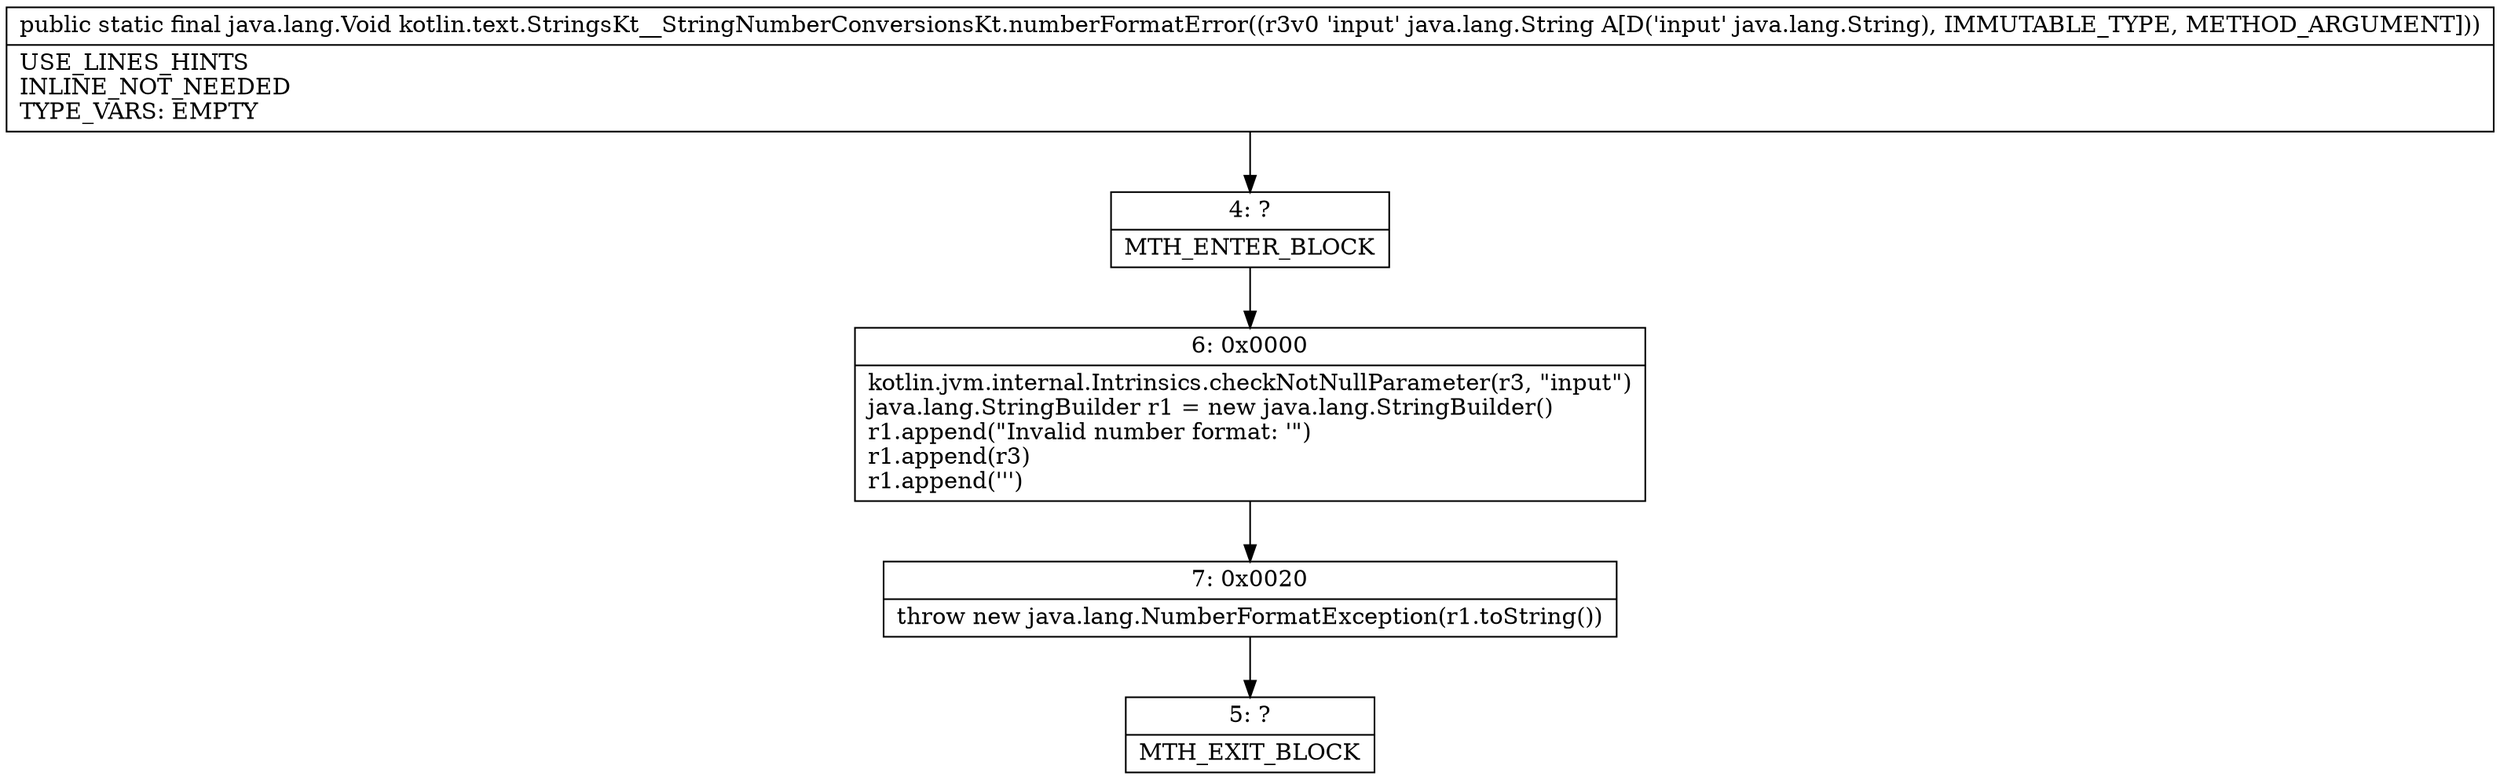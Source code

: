 digraph "CFG forkotlin.text.StringsKt__StringNumberConversionsKt.numberFormatError(Ljava\/lang\/String;)Ljava\/lang\/Void;" {
Node_4 [shape=record,label="{4\:\ ?|MTH_ENTER_BLOCK\l}"];
Node_6 [shape=record,label="{6\:\ 0x0000|kotlin.jvm.internal.Intrinsics.checkNotNullParameter(r3, \"input\")\ljava.lang.StringBuilder r1 = new java.lang.StringBuilder()\lr1.append(\"Invalid number format: '\")\lr1.append(r3)\lr1.append(''')\l}"];
Node_7 [shape=record,label="{7\:\ 0x0020|throw new java.lang.NumberFormatException(r1.toString())\l}"];
Node_5 [shape=record,label="{5\:\ ?|MTH_EXIT_BLOCK\l}"];
MethodNode[shape=record,label="{public static final java.lang.Void kotlin.text.StringsKt__StringNumberConversionsKt.numberFormatError((r3v0 'input' java.lang.String A[D('input' java.lang.String), IMMUTABLE_TYPE, METHOD_ARGUMENT]))  | USE_LINES_HINTS\lINLINE_NOT_NEEDED\lTYPE_VARS: EMPTY\l}"];
MethodNode -> Node_4;Node_4 -> Node_6;
Node_6 -> Node_7;
Node_7 -> Node_5;
}

